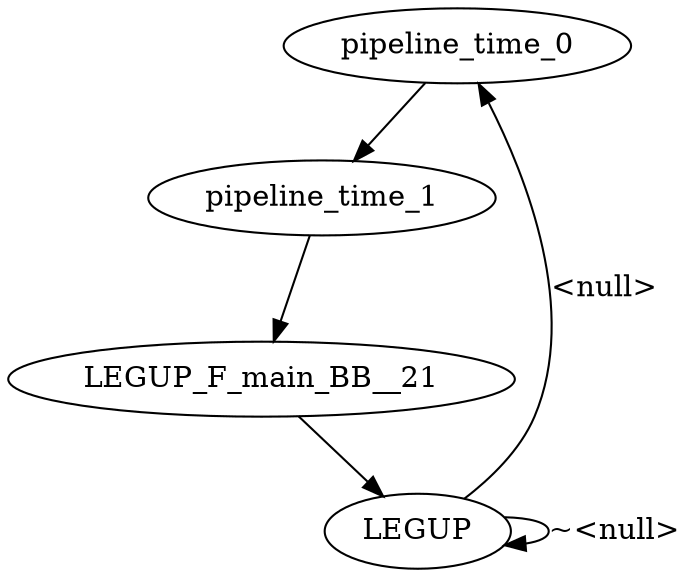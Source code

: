 digraph {
Node0x40a30a0[label="pipeline_time_0"];
Node0x40a2e80[label="LEGUP"];
Node0x40a2e80 -> Node0x40a30a0[label="<null>"];
Node0x40a2e80 -> Node0x40a2e80[label="~<null>"];
Node0x40a3170[label="pipeline_time_1"];
Node0x40a30a0 -> Node0x40a3170;
Node0x40700e0[label="LEGUP_F_main_BB__21"];
Node0x40a3170 -> Node0x40700e0;
Node0x40700e0 -> Node0x40a2e80;
}
